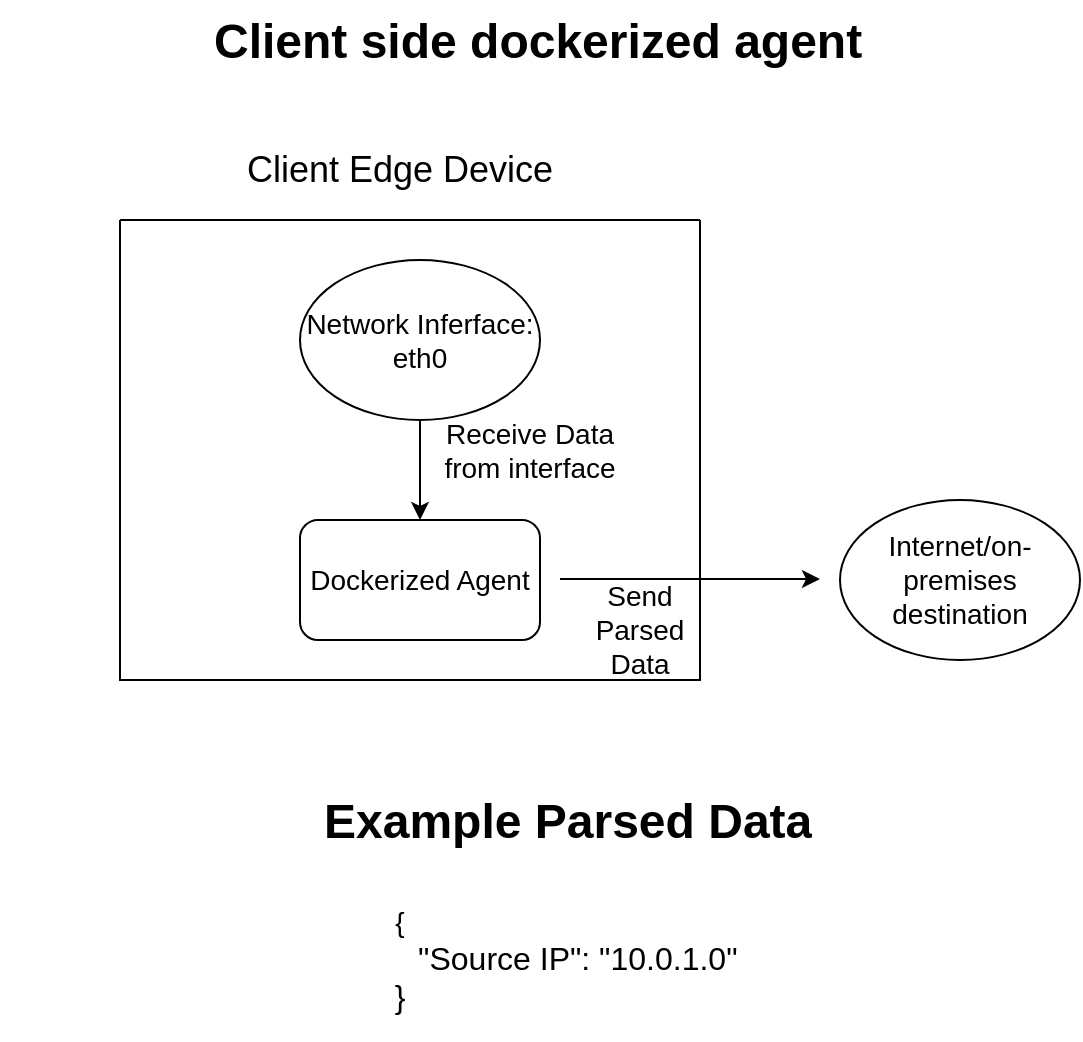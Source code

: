 <mxfile version="26.2.15">
  <diagram name="Page-1" id="rlhQiy8wEkeaOtRQAIwB">
    <mxGraphModel dx="786" dy="451" grid="1" gridSize="10" guides="1" tooltips="1" connect="1" arrows="1" fold="1" page="1" pageScale="1" pageWidth="850" pageHeight="1100" math="0" shadow="0">
      <root>
        <mxCell id="0" />
        <mxCell id="1" parent="0" />
        <mxCell id="4dtUEIqjCvLmsaNRHgBX-1" value="&lt;h1 style=&quot;margin-top: 0px;&quot;&gt;Client side dockerized agent&lt;/h1&gt;" style="text;html=1;whiteSpace=wrap;overflow=hidden;rounded=0;" vertex="1" parent="1">
          <mxGeometry x="245" y="50" width="360" height="40" as="geometry" />
        </mxCell>
        <mxCell id="4dtUEIqjCvLmsaNRHgBX-3" value="" style="swimlane;startSize=0;" vertex="1" parent="1">
          <mxGeometry x="200" y="160" width="290" height="230" as="geometry" />
        </mxCell>
        <mxCell id="4dtUEIqjCvLmsaNRHgBX-9" style="edgeStyle=orthogonalEdgeStyle;rounded=0;orthogonalLoop=1;jettySize=auto;html=1;exitX=0.5;exitY=1;exitDx=0;exitDy=0;entryX=0.5;entryY=0;entryDx=0;entryDy=0;" edge="1" parent="4dtUEIqjCvLmsaNRHgBX-3" source="4dtUEIqjCvLmsaNRHgBX-7" target="4dtUEIqjCvLmsaNRHgBX-8">
          <mxGeometry relative="1" as="geometry" />
        </mxCell>
        <mxCell id="4dtUEIqjCvLmsaNRHgBX-7" value="&lt;font style=&quot;font-size: 14px;&quot;&gt;Network Inferface: eth0&lt;/font&gt;" style="ellipse;whiteSpace=wrap;html=1;" vertex="1" parent="4dtUEIqjCvLmsaNRHgBX-3">
          <mxGeometry x="90" y="20" width="120" height="80" as="geometry" />
        </mxCell>
        <mxCell id="4dtUEIqjCvLmsaNRHgBX-8" value="&lt;font style=&quot;font-size: 14px;&quot;&gt;Dockerized Agent&lt;/font&gt;" style="rounded=1;whiteSpace=wrap;html=1;" vertex="1" parent="4dtUEIqjCvLmsaNRHgBX-3">
          <mxGeometry x="90" y="150" width="120" height="60" as="geometry" />
        </mxCell>
        <mxCell id="4dtUEIqjCvLmsaNRHgBX-10" value="&lt;font style=&quot;font-size: 14px;&quot;&gt;Receive Data from interface&lt;/font&gt;" style="text;html=1;align=center;verticalAlign=middle;whiteSpace=wrap;rounded=0;" vertex="1" parent="4dtUEIqjCvLmsaNRHgBX-3">
          <mxGeometry x="160" y="100" width="90" height="30" as="geometry" />
        </mxCell>
        <mxCell id="4dtUEIqjCvLmsaNRHgBX-14" value="&lt;font style=&quot;font-size: 14px;&quot;&gt;Send Parsed Data&lt;/font&gt;" style="text;html=1;align=center;verticalAlign=middle;whiteSpace=wrap;rounded=0;" vertex="1" parent="4dtUEIqjCvLmsaNRHgBX-3">
          <mxGeometry x="230" y="190" width="60" height="30" as="geometry" />
        </mxCell>
        <mxCell id="4dtUEIqjCvLmsaNRHgBX-5" value="&lt;font style=&quot;font-size: 18px;&quot;&gt;Client Edge Device&lt;/font&gt;" style="text;html=1;align=center;verticalAlign=middle;whiteSpace=wrap;rounded=0;" vertex="1" parent="1">
          <mxGeometry x="250" y="120" width="180" height="30" as="geometry" />
        </mxCell>
        <mxCell id="4dtUEIqjCvLmsaNRHgBX-16" value="&lt;div&gt;&lt;font style=&quot;font-size: 14px;&quot;&gt;{&lt;/font&gt;&lt;/div&gt;&lt;font size=&quot;3&quot; style=&quot;&quot;&gt;&lt;span style=&quot;white-space: pre;&quot;&gt;&#x9;&lt;/span&gt;&lt;span style=&quot;white-space: pre;&quot;&gt;&#x9;&lt;span style=&quot;white-space: pre;&quot;&gt;&#x9;&lt;/span&gt;&lt;span style=&quot;white-space: pre;&quot;&gt;&#x9;&lt;/span&gt;&lt;span style=&quot;white-space: pre;&quot;&gt;&#x9;&lt;/span&gt;&lt;/span&gt;&quot;Source IP&quot;: &quot;10.0.1.0&quot;&lt;/font&gt;&lt;div&gt;&lt;font size=&quot;3&quot; style=&quot;&quot;&gt;}&lt;/font&gt;&lt;/div&gt;" style="text;html=1;align=center;verticalAlign=middle;whiteSpace=wrap;rounded=0;" vertex="1" parent="1">
          <mxGeometry x="140" y="490" width="400" height="80" as="geometry" />
        </mxCell>
        <mxCell id="4dtUEIqjCvLmsaNRHgBX-13" value="" style="endArrow=classic;html=1;rounded=0;" edge="1" parent="1">
          <mxGeometry width="50" height="50" relative="1" as="geometry">
            <mxPoint x="420" y="339.5" as="sourcePoint" />
            <mxPoint x="550" y="339.5" as="targetPoint" />
          </mxGeometry>
        </mxCell>
        <mxCell id="4dtUEIqjCvLmsaNRHgBX-17" value="&lt;font style=&quot;font-size: 14px;&quot;&gt;Internet/on-premises destination&lt;/font&gt;" style="ellipse;whiteSpace=wrap;html=1;" vertex="1" parent="1">
          <mxGeometry x="560" y="300" width="120" height="80" as="geometry" />
        </mxCell>
        <mxCell id="4dtUEIqjCvLmsaNRHgBX-19" value="&lt;h1 style=&quot;margin-top: 0px;&quot;&gt;Example Parsed Data&lt;/h1&gt;" style="text;html=1;whiteSpace=wrap;overflow=hidden;rounded=0;" vertex="1" parent="1">
          <mxGeometry x="300" y="440" width="285" height="50" as="geometry" />
        </mxCell>
      </root>
    </mxGraphModel>
  </diagram>
</mxfile>
